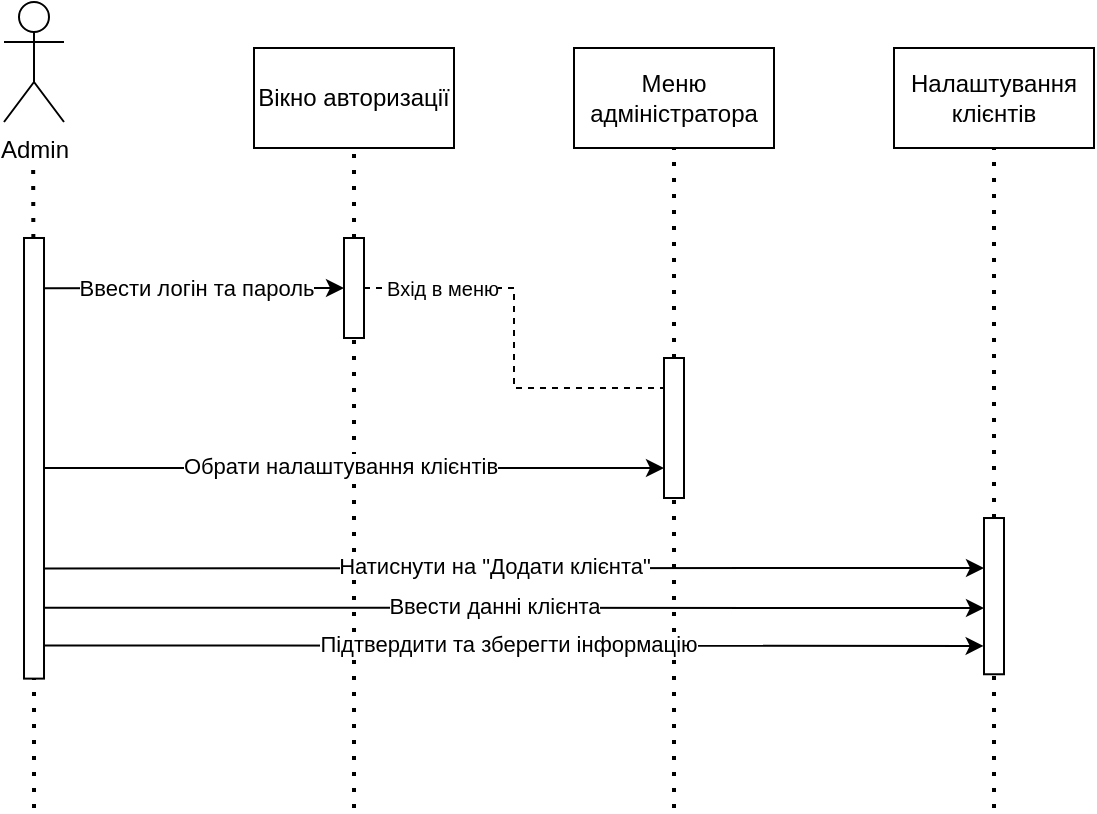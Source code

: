 <mxfile version="21.2.1" type="device">
  <diagram name="Страница 1" id="YZwOGAVUQdZW6lNT9RYR">
    <mxGraphModel dx="896" dy="473" grid="0" gridSize="10" guides="1" tooltips="1" connect="1" arrows="1" fold="1" page="1" pageScale="1" pageWidth="827" pageHeight="1169" math="0" shadow="0">
      <root>
        <mxCell id="0" />
        <mxCell id="1" parent="0" />
        <mxCell id="6gyUK5IcHbz3g7E5zrCo-1" value="Admin" style="shape=umlActor;verticalLabelPosition=bottom;verticalAlign=top;html=1;outlineConnect=0;" parent="1" vertex="1">
          <mxGeometry x="185" y="237" width="30" height="60" as="geometry" />
        </mxCell>
        <mxCell id="6gyUK5IcHbz3g7E5zrCo-2" value="" style="endArrow=none;dashed=1;html=1;dashPattern=1 3;strokeWidth=2;rounded=0;" parent="1" source="6gyUK5IcHbz3g7E5zrCo-3" edge="1">
          <mxGeometry width="50" height="50" relative="1" as="geometry">
            <mxPoint x="199.78" y="670" as="sourcePoint" />
            <mxPoint x="199.58" y="320" as="targetPoint" />
          </mxGeometry>
        </mxCell>
        <mxCell id="6gyUK5IcHbz3g7E5zrCo-4" value="" style="endArrow=none;dashed=1;html=1;dashPattern=1 3;strokeWidth=2;rounded=0;entryX=0.5;entryY=1;entryDx=0;entryDy=0;" parent="1" source="6gyUK5IcHbz3g7E5zrCo-5" target="6gyUK5IcHbz3g7E5zrCo-15" edge="1">
          <mxGeometry width="50" height="50" relative="1" as="geometry">
            <mxPoint x="520.2" y="670" as="sourcePoint" />
            <mxPoint x="520" y="320" as="targetPoint" />
          </mxGeometry>
        </mxCell>
        <mxCell id="6gyUK5IcHbz3g7E5zrCo-8" value="" style="endArrow=none;dashed=1;html=1;dashPattern=1 3;strokeWidth=2;rounded=0;" parent="1" target="6gyUK5IcHbz3g7E5zrCo-3" edge="1">
          <mxGeometry width="50" height="50" relative="1" as="geometry">
            <mxPoint x="200" y="640" as="sourcePoint" />
            <mxPoint x="199.58" y="320" as="targetPoint" />
          </mxGeometry>
        </mxCell>
        <mxCell id="6gyUK5IcHbz3g7E5zrCo-3" value="" style="rounded=0;whiteSpace=wrap;html=1;rotation=90;" parent="1" vertex="1">
          <mxGeometry x="89.85" y="460.15" width="220.31" height="10" as="geometry" />
        </mxCell>
        <mxCell id="6gyUK5IcHbz3g7E5zrCo-9" value="" style="endArrow=none;dashed=1;html=1;dashPattern=1 3;strokeWidth=2;rounded=0;" parent="1" target="6gyUK5IcHbz3g7E5zrCo-5" edge="1">
          <mxGeometry width="50" height="50" relative="1" as="geometry">
            <mxPoint x="520" y="640" as="sourcePoint" />
            <mxPoint x="520" y="320" as="targetPoint" />
          </mxGeometry>
        </mxCell>
        <mxCell id="6gyUK5IcHbz3g7E5zrCo-5" value="" style="rounded=0;whiteSpace=wrap;html=1;rotation=90;" parent="1" vertex="1">
          <mxGeometry x="485" y="445" width="70" height="10" as="geometry" />
        </mxCell>
        <mxCell id="6gyUK5IcHbz3g7E5zrCo-10" value="" style="endArrow=none;dashed=1;html=1;dashPattern=1 3;strokeWidth=2;rounded=0;entryX=0.5;entryY=1;entryDx=0;entryDy=0;" parent="1" source="6gyUK5IcHbz3g7E5zrCo-12" target="6gyUK5IcHbz3g7E5zrCo-14" edge="1">
          <mxGeometry width="50" height="50" relative="1" as="geometry">
            <mxPoint x="360.2" y="670" as="sourcePoint" />
            <mxPoint x="360" y="320" as="targetPoint" />
          </mxGeometry>
        </mxCell>
        <mxCell id="6gyUK5IcHbz3g7E5zrCo-11" value="" style="endArrow=none;dashed=1;html=1;dashPattern=1 3;strokeWidth=2;rounded=0;" parent="1" target="6gyUK5IcHbz3g7E5zrCo-12" edge="1">
          <mxGeometry width="50" height="50" relative="1" as="geometry">
            <mxPoint x="360" y="640" as="sourcePoint" />
            <mxPoint x="360" y="320" as="targetPoint" />
          </mxGeometry>
        </mxCell>
        <mxCell id="6gyUK5IcHbz3g7E5zrCo-12" value="" style="rounded=0;whiteSpace=wrap;html=1;rotation=90;" parent="1" vertex="1">
          <mxGeometry x="335" y="375" width="50" height="10" as="geometry" />
        </mxCell>
        <mxCell id="6gyUK5IcHbz3g7E5zrCo-14" value="Вікно авторизації" style="rounded=0;whiteSpace=wrap;html=1;" parent="1" vertex="1">
          <mxGeometry x="310" y="260" width="100" height="50" as="geometry" />
        </mxCell>
        <mxCell id="6gyUK5IcHbz3g7E5zrCo-15" value="Меню адміністратора" style="rounded=0;whiteSpace=wrap;html=1;" parent="1" vertex="1">
          <mxGeometry x="470" y="260" width="100" height="50" as="geometry" />
        </mxCell>
        <mxCell id="6gyUK5IcHbz3g7E5zrCo-16" value="" style="endArrow=none;dashed=1;html=1;dashPattern=1 3;strokeWidth=2;rounded=0;entryX=0.5;entryY=1;entryDx=0;entryDy=0;" parent="1" source="6gyUK5IcHbz3g7E5zrCo-18" target="6gyUK5IcHbz3g7E5zrCo-19" edge="1">
          <mxGeometry width="50" height="50" relative="1" as="geometry">
            <mxPoint x="680.2" y="670" as="sourcePoint" />
            <mxPoint x="680" y="320" as="targetPoint" />
          </mxGeometry>
        </mxCell>
        <mxCell id="6gyUK5IcHbz3g7E5zrCo-17" value="" style="endArrow=none;dashed=1;html=1;dashPattern=1 3;strokeWidth=2;rounded=0;" parent="1" target="6gyUK5IcHbz3g7E5zrCo-18" edge="1">
          <mxGeometry width="50" height="50" relative="1" as="geometry">
            <mxPoint x="680" y="640" as="sourcePoint" />
            <mxPoint x="680" y="320" as="targetPoint" />
          </mxGeometry>
        </mxCell>
        <mxCell id="6gyUK5IcHbz3g7E5zrCo-18" value="" style="rounded=0;whiteSpace=wrap;html=1;rotation=90;" parent="1" vertex="1">
          <mxGeometry x="640.94" y="529.07" width="78.12" height="10" as="geometry" />
        </mxCell>
        <mxCell id="6gyUK5IcHbz3g7E5zrCo-19" value="Налаштування клієнтів" style="rounded=0;whiteSpace=wrap;html=1;" parent="1" vertex="1">
          <mxGeometry x="630" y="260" width="100" height="50" as="geometry" />
        </mxCell>
        <mxCell id="6gyUK5IcHbz3g7E5zrCo-20" value="" style="endArrow=classic;html=1;rounded=0;entryX=0.5;entryY=1;entryDx=0;entryDy=0;exitX=0.114;exitY=-0.027;exitDx=0;exitDy=0;exitPerimeter=0;" parent="1" source="6gyUK5IcHbz3g7E5zrCo-3" target="6gyUK5IcHbz3g7E5zrCo-12" edge="1">
          <mxGeometry width="50" height="50" relative="1" as="geometry">
            <mxPoint x="210" y="380" as="sourcePoint" />
            <mxPoint x="350" y="380" as="targetPoint" />
            <Array as="points" />
          </mxGeometry>
        </mxCell>
        <mxCell id="6gyUK5IcHbz3g7E5zrCo-30" value="&lt;font style=&quot;font-size: 11px;&quot;&gt;Ввести логін та пароль&lt;/font&gt;" style="edgeLabel;html=1;align=center;verticalAlign=middle;resizable=0;points=[];" parent="6gyUK5IcHbz3g7E5zrCo-20" vertex="1" connectable="0">
          <mxGeometry x="0.095" relative="1" as="geometry">
            <mxPoint x="-7" as="offset" />
          </mxGeometry>
        </mxCell>
        <mxCell id="6gyUK5IcHbz3g7E5zrCo-31" value="" style="endArrow=classic;html=1;rounded=0;entryX=0.567;entryY=1;entryDx=0;entryDy=0;entryPerimeter=0;exitX=0.522;exitY=0.014;exitDx=0;exitDy=0;exitPerimeter=0;" parent="1" source="6gyUK5IcHbz3g7E5zrCo-3" edge="1">
          <mxGeometry width="50" height="50" relative="1" as="geometry">
            <mxPoint x="210" y="470" as="sourcePoint" />
            <mxPoint x="515" y="470" as="targetPoint" />
          </mxGeometry>
        </mxCell>
        <mxCell id="6gyUK5IcHbz3g7E5zrCo-34" value="Обрати налаштування клієнтів" style="edgeLabel;html=1;align=center;verticalAlign=middle;resizable=0;points=[];" parent="6gyUK5IcHbz3g7E5zrCo-31" vertex="1" connectable="0">
          <mxGeometry x="-0.045" y="1" relative="1" as="geometry">
            <mxPoint as="offset" />
          </mxGeometry>
        </mxCell>
        <mxCell id="6gyUK5IcHbz3g7E5zrCo-36" value="" style="endArrow=classic;html=1;rounded=0;exitX=0.75;exitY=0;exitDx=0;exitDy=0;" parent="1" source="6gyUK5IcHbz3g7E5zrCo-3" edge="1">
          <mxGeometry width="50" height="50" relative="1" as="geometry">
            <mxPoint x="210" y="520" as="sourcePoint" />
            <mxPoint x="675" y="520" as="targetPoint" />
          </mxGeometry>
        </mxCell>
        <mxCell id="6gyUK5IcHbz3g7E5zrCo-37" value="Натиснути на &quot;Додати клієнта&quot;" style="edgeLabel;html=1;align=center;verticalAlign=middle;resizable=0;points=[];" parent="6gyUK5IcHbz3g7E5zrCo-36" vertex="1" connectable="0">
          <mxGeometry x="-0.045" y="1" relative="1" as="geometry">
            <mxPoint as="offset" />
          </mxGeometry>
        </mxCell>
        <mxCell id="6gyUK5IcHbz3g7E5zrCo-38" value="" style="endArrow=classic;html=1;rounded=0;exitX=0.839;exitY=0.001;exitDx=0;exitDy=0;exitPerimeter=0;" parent="1" source="6gyUK5IcHbz3g7E5zrCo-3" edge="1">
          <mxGeometry width="50" height="50" relative="1" as="geometry">
            <mxPoint x="210" y="540" as="sourcePoint" />
            <mxPoint x="675" y="540" as="targetPoint" />
          </mxGeometry>
        </mxCell>
        <mxCell id="6gyUK5IcHbz3g7E5zrCo-39" value="Ввести данні клієнта" style="edgeLabel;html=1;align=center;verticalAlign=middle;resizable=0;points=[];" parent="6gyUK5IcHbz3g7E5zrCo-38" vertex="1" connectable="0">
          <mxGeometry x="-0.045" y="1" relative="1" as="geometry">
            <mxPoint as="offset" />
          </mxGeometry>
        </mxCell>
        <mxCell id="6gyUK5IcHbz3g7E5zrCo-40" value="" style="endArrow=classic;html=1;rounded=0;entryX=0.896;entryY=1.019;entryDx=0;entryDy=0;entryPerimeter=0;exitX=0.91;exitY=-0.015;exitDx=0;exitDy=0;exitPerimeter=0;" parent="1" edge="1">
          <mxGeometry width="50" height="50" relative="1" as="geometry">
            <mxPoint x="205.15" y="558.75" as="sourcePoint" />
            <mxPoint x="674.81" y="558.96" as="targetPoint" />
          </mxGeometry>
        </mxCell>
        <mxCell id="6gyUK5IcHbz3g7E5zrCo-41" value="Підтвердити та зберегти інформацію" style="edgeLabel;html=1;align=center;verticalAlign=middle;resizable=0;points=[];" parent="6gyUK5IcHbz3g7E5zrCo-40" vertex="1" connectable="0">
          <mxGeometry x="-0.045" y="1" relative="1" as="geometry">
            <mxPoint x="7" as="offset" />
          </mxGeometry>
        </mxCell>
        <mxCell id="K8imuy66ouMU409_qfaA-1" value="" style="endArrow=none;dashed=1;html=1;rounded=0;exitX=0.5;exitY=0;exitDx=0;exitDy=0;entryX=0.215;entryY=1.04;entryDx=0;entryDy=0;entryPerimeter=0;" edge="1" parent="1" source="6gyUK5IcHbz3g7E5zrCo-12" target="6gyUK5IcHbz3g7E5zrCo-5">
          <mxGeometry width="50" height="50" relative="1" as="geometry">
            <mxPoint x="410" y="460" as="sourcePoint" />
            <mxPoint x="460" y="410" as="targetPoint" />
            <Array as="points">
              <mxPoint x="440" y="380" />
              <mxPoint x="440" y="430" />
            </Array>
          </mxGeometry>
        </mxCell>
        <mxCell id="K8imuy66ouMU409_qfaA-2" value="&lt;font style=&quot;font-size: 10px;&quot;&gt;Вхід в меню&lt;/font&gt;" style="edgeLabel;html=1;align=center;verticalAlign=middle;resizable=0;points=[];" vertex="1" connectable="0" parent="K8imuy66ouMU409_qfaA-1">
          <mxGeometry x="-0.705" y="-1" relative="1" as="geometry">
            <mxPoint x="9" y="-1" as="offset" />
          </mxGeometry>
        </mxCell>
      </root>
    </mxGraphModel>
  </diagram>
</mxfile>
